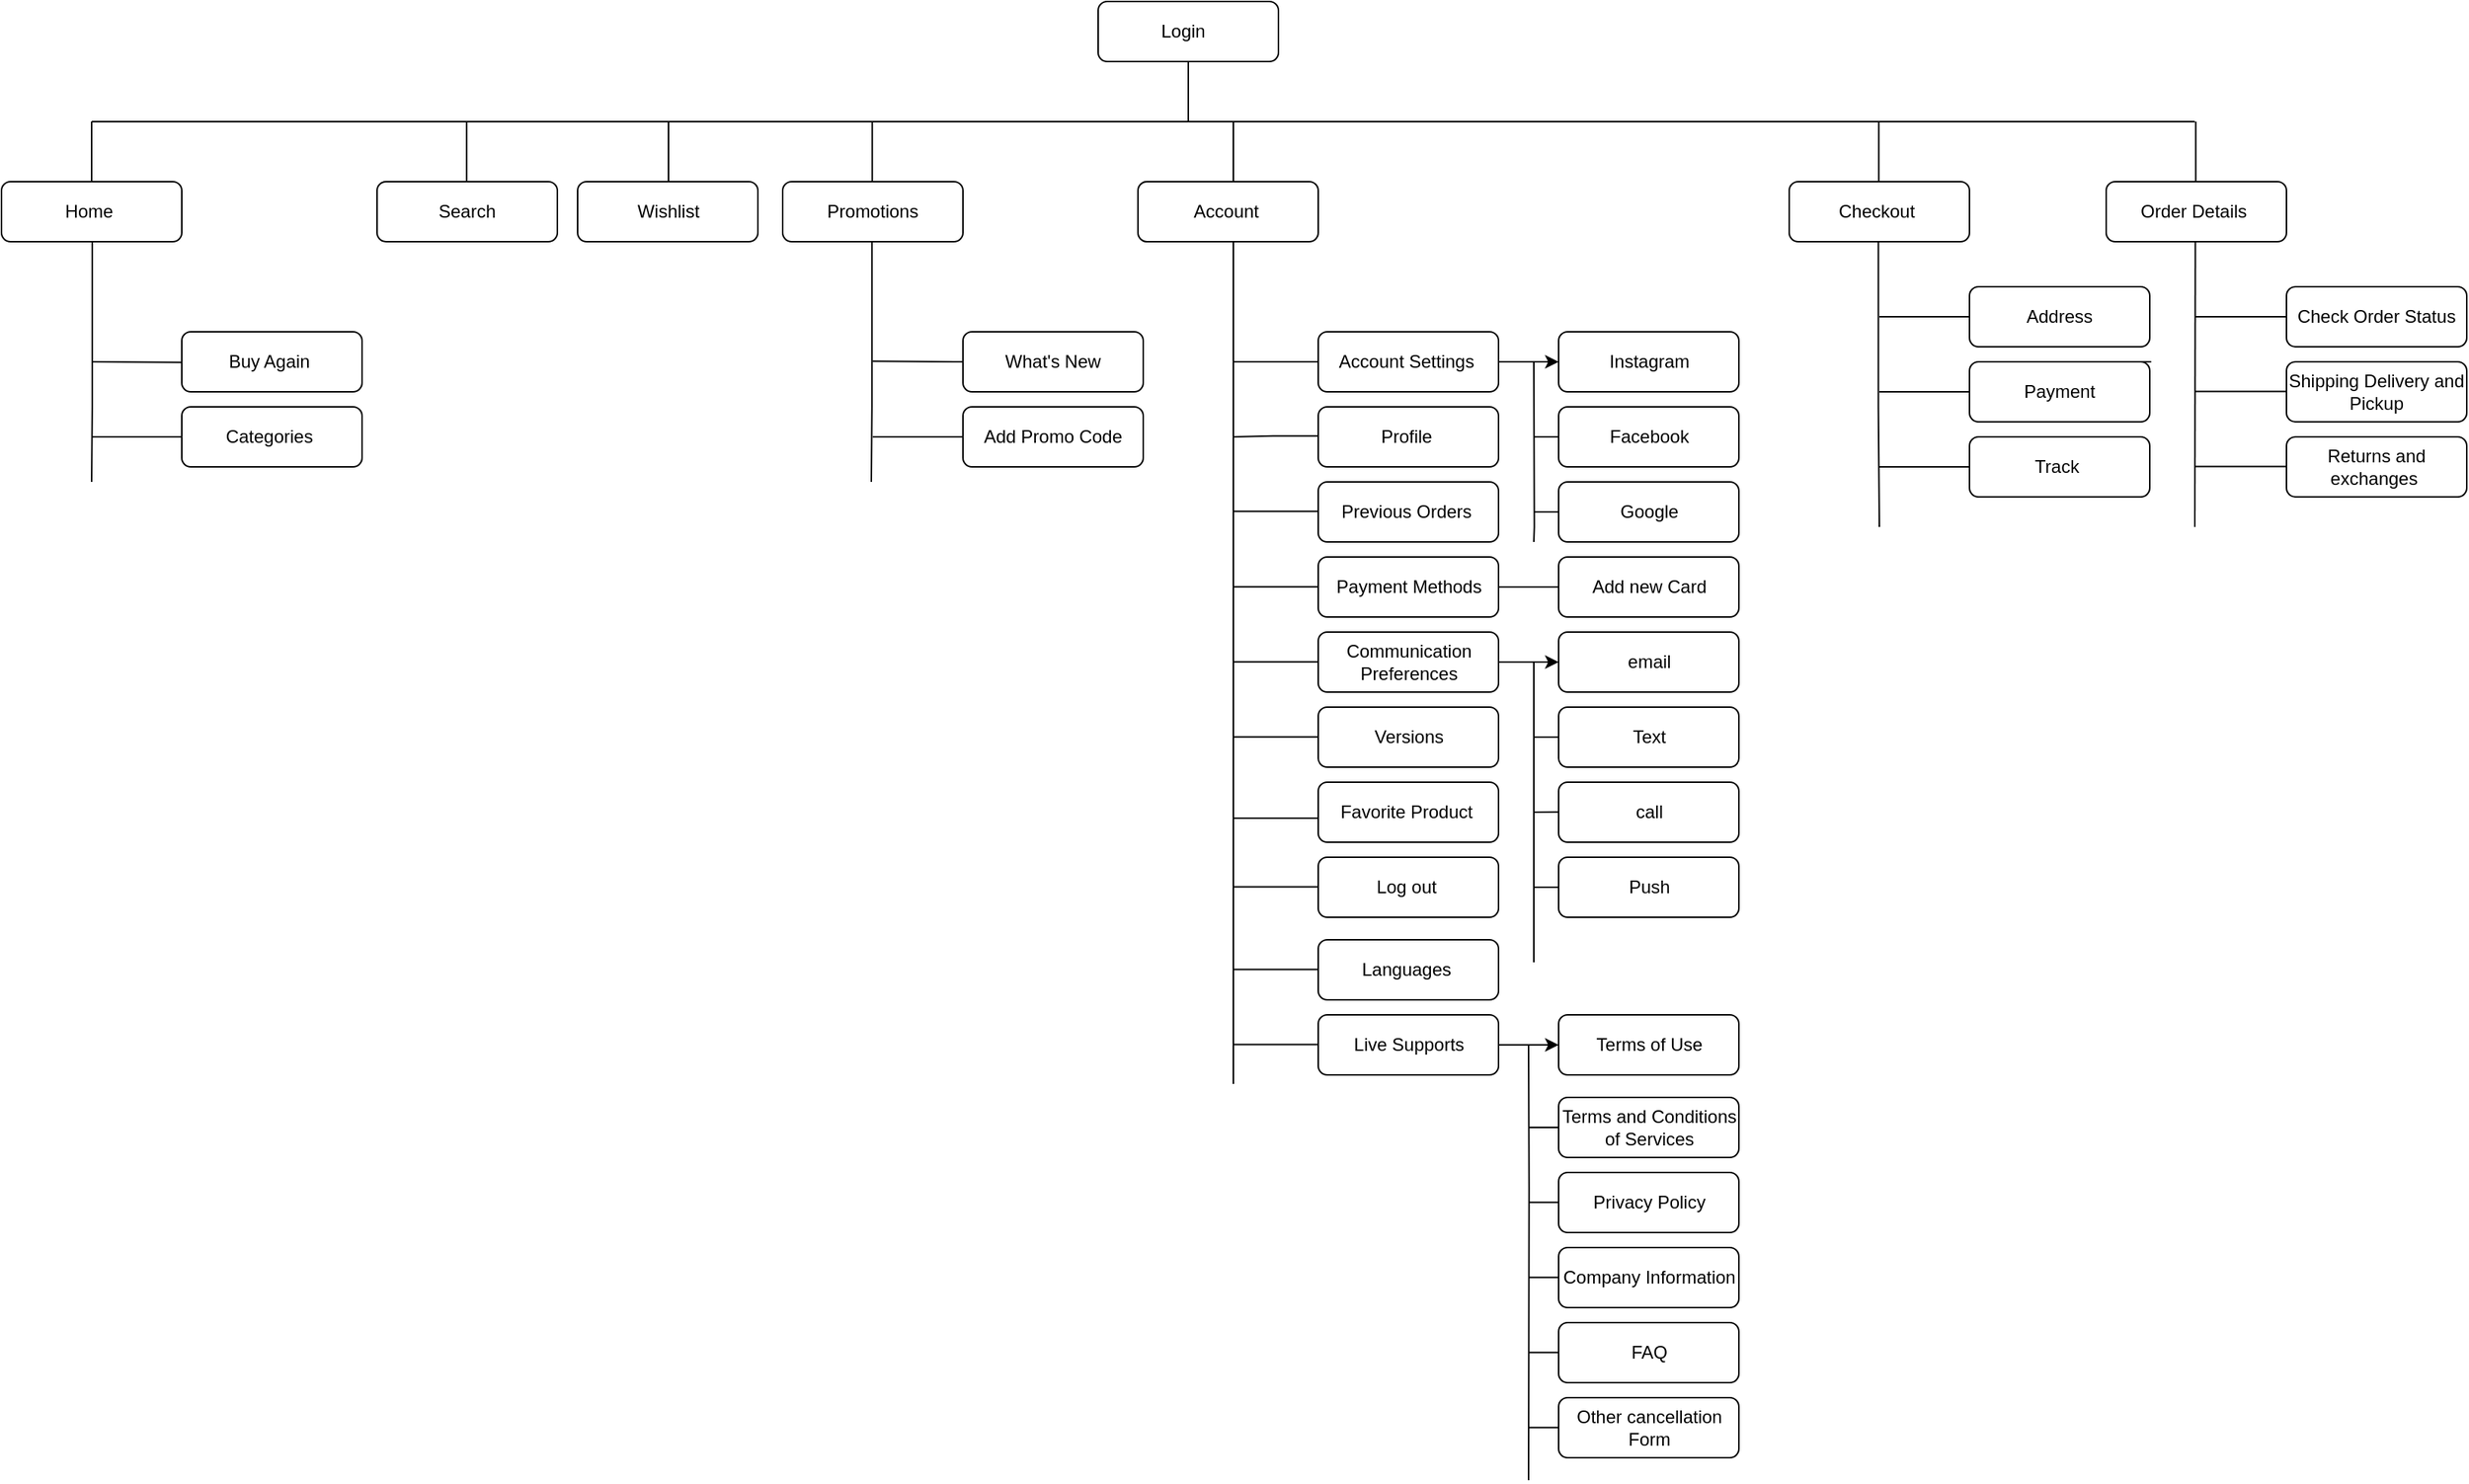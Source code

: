<mxfile version="20.5.1" type="github"><diagram id="C5RBs43oDa-KdzZeNtuy" name="Page-1"><mxGraphModel dx="2010" dy="736" grid="1" gridSize="10" guides="1" tooltips="1" connect="1" arrows="1" fold="1" page="1" pageScale="1" pageWidth="827" pageHeight="1169" math="0" shadow="0"><root><mxCell id="WIyWlLk6GJQsqaUBKTNV-0"/><mxCell id="WIyWlLk6GJQsqaUBKTNV-1" parent="WIyWlLk6GJQsqaUBKTNV-0"/><mxCell id="WIyWlLk6GJQsqaUBKTNV-3" value="Home&amp;nbsp;" style="rounded=1;whiteSpace=wrap;html=1;fontSize=12;glass=0;strokeWidth=1;shadow=0;" parent="WIyWlLk6GJQsqaUBKTNV-1" vertex="1"><mxGeometry x="-30" y="160" width="120" height="40" as="geometry"/></mxCell><mxCell id="WIyWlLk6GJQsqaUBKTNV-11" value="Wishlist" style="rounded=1;whiteSpace=wrap;html=1;fontSize=12;glass=0;strokeWidth=1;shadow=0;" parent="WIyWlLk6GJQsqaUBKTNV-1" vertex="1"><mxGeometry x="353.5" y="160" width="120" height="40" as="geometry"/></mxCell><mxCell id="eL3hsg2-j7hOsPrp1Hp8-0" value="Search" style="rounded=1;whiteSpace=wrap;html=1;fontSize=12;glass=0;strokeWidth=1;shadow=0;" parent="WIyWlLk6GJQsqaUBKTNV-1" vertex="1"><mxGeometry x="220" y="160" width="120" height="40" as="geometry"/></mxCell><mxCell id="eL3hsg2-j7hOsPrp1Hp8-1" value="Promotions" style="rounded=1;whiteSpace=wrap;html=1;fontSize=12;glass=0;strokeWidth=1;shadow=0;" parent="WIyWlLk6GJQsqaUBKTNV-1" vertex="1"><mxGeometry x="490" y="160" width="120" height="40" as="geometry"/></mxCell><mxCell id="eL3hsg2-j7hOsPrp1Hp8-2" value="Account&amp;nbsp;" style="rounded=1;whiteSpace=wrap;html=1;fontSize=12;glass=0;strokeWidth=1;shadow=0;" parent="WIyWlLk6GJQsqaUBKTNV-1" vertex="1"><mxGeometry x="726.5" y="160" width="120" height="40" as="geometry"/></mxCell><mxCell id="eL3hsg2-j7hOsPrp1Hp8-3" value="Favorite Product&amp;nbsp;" style="rounded=1;whiteSpace=wrap;html=1;fontSize=12;glass=0;strokeWidth=1;shadow=0;" parent="WIyWlLk6GJQsqaUBKTNV-1" vertex="1"><mxGeometry x="846.5" y="560" width="120" height="40" as="geometry"/></mxCell><mxCell id="eL3hsg2-j7hOsPrp1Hp8-4" value="Previous Orders&amp;nbsp;" style="rounded=1;whiteSpace=wrap;html=1;fontSize=12;glass=0;strokeWidth=1;shadow=0;" parent="WIyWlLk6GJQsqaUBKTNV-1" vertex="1"><mxGeometry x="846.5" y="360" width="120" height="40" as="geometry"/></mxCell><mxCell id="eL3hsg2-j7hOsPrp1Hp8-6" value="Payment Methods" style="rounded=1;whiteSpace=wrap;html=1;fontSize=12;glass=0;strokeWidth=1;shadow=0;" parent="WIyWlLk6GJQsqaUBKTNV-1" vertex="1"><mxGeometry x="846.5" y="410" width="120" height="40" as="geometry"/></mxCell><mxCell id="eL3hsg2-j7hOsPrp1Hp8-60" style="edgeStyle=orthogonalEdgeStyle;rounded=0;orthogonalLoop=1;jettySize=auto;html=1;exitX=1;exitY=0.5;exitDx=0;exitDy=0;" parent="WIyWlLk6GJQsqaUBKTNV-1" source="eL3hsg2-j7hOsPrp1Hp8-7" target="eL3hsg2-j7hOsPrp1Hp8-24" edge="1"><mxGeometry relative="1" as="geometry"/></mxCell><mxCell id="eL3hsg2-j7hOsPrp1Hp8-7" value="Communication Preferences" style="rounded=1;whiteSpace=wrap;html=1;fontSize=12;glass=0;strokeWidth=1;shadow=0;" parent="WIyWlLk6GJQsqaUBKTNV-1" vertex="1"><mxGeometry x="846.5" y="460" width="120" height="40" as="geometry"/></mxCell><mxCell id="eL3hsg2-j7hOsPrp1Hp8-70" style="edgeStyle=orthogonalEdgeStyle;rounded=0;orthogonalLoop=1;jettySize=auto;html=1;exitX=1;exitY=0.5;exitDx=0;exitDy=0;entryX=0;entryY=0.5;entryDx=0;entryDy=0;" parent="WIyWlLk6GJQsqaUBKTNV-1" source="eL3hsg2-j7hOsPrp1Hp8-8" target="eL3hsg2-j7hOsPrp1Hp8-25" edge="1"><mxGeometry relative="1" as="geometry"/></mxCell><mxCell id="eL3hsg2-j7hOsPrp1Hp8-8" value="Account Settings&amp;nbsp;" style="rounded=1;whiteSpace=wrap;html=1;fontSize=12;glass=0;strokeWidth=1;shadow=0;" parent="WIyWlLk6GJQsqaUBKTNV-1" vertex="1"><mxGeometry x="846.5" y="260" width="120" height="40" as="geometry"/></mxCell><mxCell id="eL3hsg2-j7hOsPrp1Hp8-91" style="edgeStyle=none;rounded=0;orthogonalLoop=1;jettySize=auto;html=1;exitX=1;exitY=0.5;exitDx=0;exitDy=0;entryX=0;entryY=0.5;entryDx=0;entryDy=0;" parent="WIyWlLk6GJQsqaUBKTNV-1" source="eL3hsg2-j7hOsPrp1Hp8-9" target="eL3hsg2-j7hOsPrp1Hp8-28" edge="1"><mxGeometry relative="1" as="geometry"/></mxCell><mxCell id="eL3hsg2-j7hOsPrp1Hp8-9" value="Live Supports" style="rounded=1;whiteSpace=wrap;html=1;fontSize=12;glass=0;strokeWidth=1;shadow=0;" parent="WIyWlLk6GJQsqaUBKTNV-1" vertex="1"><mxGeometry x="846.5" y="715" width="120" height="40" as="geometry"/></mxCell><mxCell id="eL3hsg2-j7hOsPrp1Hp8-10" value="Log out&amp;nbsp;" style="rounded=1;whiteSpace=wrap;html=1;fontSize=12;glass=0;strokeWidth=1;shadow=0;" parent="WIyWlLk6GJQsqaUBKTNV-1" vertex="1"><mxGeometry x="846.5" y="610" width="120" height="40" as="geometry"/></mxCell><mxCell id="eL3hsg2-j7hOsPrp1Hp8-11" value="Languages&amp;nbsp;" style="rounded=1;whiteSpace=wrap;html=1;fontSize=12;glass=0;strokeWidth=1;shadow=0;" parent="WIyWlLk6GJQsqaUBKTNV-1" vertex="1"><mxGeometry x="846.5" y="665" width="120" height="40" as="geometry"/></mxCell><mxCell id="eL3hsg2-j7hOsPrp1Hp8-12" value="Versions" style="rounded=1;whiteSpace=wrap;html=1;fontSize=12;glass=0;strokeWidth=1;shadow=0;" parent="WIyWlLk6GJQsqaUBKTNV-1" vertex="1"><mxGeometry x="846.5" y="510" width="120" height="40" as="geometry"/></mxCell><mxCell id="eL3hsg2-j7hOsPrp1Hp8-13" value="What's New" style="rounded=1;whiteSpace=wrap;html=1;fontSize=12;glass=0;strokeWidth=1;shadow=0;" parent="WIyWlLk6GJQsqaUBKTNV-1" vertex="1"><mxGeometry x="610" y="260" width="120" height="40" as="geometry"/></mxCell><mxCell id="eL3hsg2-j7hOsPrp1Hp8-14" value="Add Promo Code" style="rounded=1;whiteSpace=wrap;html=1;fontSize=12;glass=0;strokeWidth=1;shadow=0;" parent="WIyWlLk6GJQsqaUBKTNV-1" vertex="1"><mxGeometry x="610" y="310" width="120" height="40" as="geometry"/></mxCell><mxCell id="eL3hsg2-j7hOsPrp1Hp8-16" value="Buy Again&amp;nbsp;" style="rounded=1;whiteSpace=wrap;html=1;fontSize=12;glass=0;strokeWidth=1;shadow=0;" parent="WIyWlLk6GJQsqaUBKTNV-1" vertex="1"><mxGeometry x="90" y="260" width="120" height="40" as="geometry"/></mxCell><mxCell id="eL3hsg2-j7hOsPrp1Hp8-17" value="Categories&amp;nbsp;" style="rounded=1;whiteSpace=wrap;html=1;fontSize=12;glass=0;strokeWidth=1;shadow=0;" parent="WIyWlLk6GJQsqaUBKTNV-1" vertex="1"><mxGeometry x="90" y="310" width="120" height="40" as="geometry"/></mxCell><mxCell id="eL3hsg2-j7hOsPrp1Hp8-18" value="Profile&amp;nbsp;" style="rounded=1;whiteSpace=wrap;html=1;fontSize=12;glass=0;strokeWidth=1;shadow=0;" parent="WIyWlLk6GJQsqaUBKTNV-1" vertex="1"><mxGeometry x="846.5" y="310" width="120" height="40" as="geometry"/></mxCell><mxCell id="eL3hsg2-j7hOsPrp1Hp8-19" value="Add new Card" style="rounded=1;whiteSpace=wrap;html=1;fontSize=12;glass=0;strokeWidth=1;shadow=0;" parent="WIyWlLk6GJQsqaUBKTNV-1" vertex="1"><mxGeometry x="1006.5" y="410" width="120" height="40" as="geometry"/></mxCell><mxCell id="eL3hsg2-j7hOsPrp1Hp8-20" value="Push" style="rounded=1;whiteSpace=wrap;html=1;fontSize=12;glass=0;strokeWidth=1;shadow=0;" parent="WIyWlLk6GJQsqaUBKTNV-1" vertex="1"><mxGeometry x="1006.5" y="610" width="120" height="40" as="geometry"/></mxCell><mxCell id="eL3hsg2-j7hOsPrp1Hp8-22" value="call" style="rounded=1;whiteSpace=wrap;html=1;fontSize=12;glass=0;strokeWidth=1;shadow=0;" parent="WIyWlLk6GJQsqaUBKTNV-1" vertex="1"><mxGeometry x="1006.5" y="560" width="120" height="40" as="geometry"/></mxCell><mxCell id="eL3hsg2-j7hOsPrp1Hp8-23" value="Text" style="rounded=1;whiteSpace=wrap;html=1;fontSize=12;glass=0;strokeWidth=1;shadow=0;" parent="WIyWlLk6GJQsqaUBKTNV-1" vertex="1"><mxGeometry x="1006.5" y="510" width="120" height="40" as="geometry"/></mxCell><mxCell id="eL3hsg2-j7hOsPrp1Hp8-24" value="email" style="rounded=1;whiteSpace=wrap;html=1;fontSize=12;glass=0;strokeWidth=1;shadow=0;" parent="WIyWlLk6GJQsqaUBKTNV-1" vertex="1"><mxGeometry x="1006.5" y="460" width="120" height="40" as="geometry"/></mxCell><mxCell id="eL3hsg2-j7hOsPrp1Hp8-25" value="Instagram" style="rounded=1;whiteSpace=wrap;html=1;fontSize=12;glass=0;strokeWidth=1;shadow=0;" parent="WIyWlLk6GJQsqaUBKTNV-1" vertex="1"><mxGeometry x="1006.5" y="260" width="120" height="40" as="geometry"/></mxCell><mxCell id="eL3hsg2-j7hOsPrp1Hp8-26" value="Google" style="rounded=1;whiteSpace=wrap;html=1;fontSize=12;glass=0;strokeWidth=1;shadow=0;" parent="WIyWlLk6GJQsqaUBKTNV-1" vertex="1"><mxGeometry x="1006.5" y="360" width="120" height="40" as="geometry"/></mxCell><mxCell id="eL3hsg2-j7hOsPrp1Hp8-27" value="Facebook" style="rounded=1;whiteSpace=wrap;html=1;fontSize=12;glass=0;strokeWidth=1;shadow=0;" parent="WIyWlLk6GJQsqaUBKTNV-1" vertex="1"><mxGeometry x="1006.5" y="310" width="120" height="40" as="geometry"/></mxCell><mxCell id="eL3hsg2-j7hOsPrp1Hp8-28" value="Terms of Use" style="rounded=1;whiteSpace=wrap;html=1;fontSize=12;glass=0;strokeWidth=1;shadow=0;" parent="WIyWlLk6GJQsqaUBKTNV-1" vertex="1"><mxGeometry x="1006.5" y="715" width="120" height="40" as="geometry"/></mxCell><mxCell id="eL3hsg2-j7hOsPrp1Hp8-29" value="Address" style="rounded=1;whiteSpace=wrap;html=1;fontSize=12;glass=0;strokeWidth=1;shadow=0;" parent="WIyWlLk6GJQsqaUBKTNV-1" vertex="1"><mxGeometry x="1280" y="230" width="120" height="40" as="geometry"/></mxCell><mxCell id="eL3hsg2-j7hOsPrp1Hp8-30" value="Checkout&amp;nbsp;" style="rounded=1;whiteSpace=wrap;html=1;fontSize=12;glass=0;strokeWidth=1;shadow=0;" parent="WIyWlLk6GJQsqaUBKTNV-1" vertex="1"><mxGeometry x="1160" y="160" width="120" height="40" as="geometry"/></mxCell><mxCell id="eL3hsg2-j7hOsPrp1Hp8-31" value="Other cancellation Form" style="rounded=1;whiteSpace=wrap;html=1;fontSize=12;glass=0;strokeWidth=1;shadow=0;" parent="WIyWlLk6GJQsqaUBKTNV-1" vertex="1"><mxGeometry x="1006.5" y="970" width="120" height="40" as="geometry"/></mxCell><mxCell id="eL3hsg2-j7hOsPrp1Hp8-32" value="Privacy Policy" style="rounded=1;whiteSpace=wrap;html=1;fontSize=12;glass=0;strokeWidth=1;shadow=0;" parent="WIyWlLk6GJQsqaUBKTNV-1" vertex="1"><mxGeometry x="1006.5" y="820" width="120" height="40" as="geometry"/></mxCell><mxCell id="eL3hsg2-j7hOsPrp1Hp8-33" value="Terms and Conditions of Services" style="rounded=1;whiteSpace=wrap;html=1;fontSize=12;glass=0;strokeWidth=1;shadow=0;" parent="WIyWlLk6GJQsqaUBKTNV-1" vertex="1"><mxGeometry x="1006.5" y="770" width="120" height="40" as="geometry"/></mxCell><mxCell id="eL3hsg2-j7hOsPrp1Hp8-34" value="FAQ" style="rounded=1;whiteSpace=wrap;html=1;fontSize=12;glass=0;strokeWidth=1;shadow=0;" parent="WIyWlLk6GJQsqaUBKTNV-1" vertex="1"><mxGeometry x="1006.5" y="920" width="120" height="40" as="geometry"/></mxCell><mxCell id="eL3hsg2-j7hOsPrp1Hp8-35" value="Company Information" style="rounded=1;whiteSpace=wrap;html=1;fontSize=12;glass=0;strokeWidth=1;shadow=0;" parent="WIyWlLk6GJQsqaUBKTNV-1" vertex="1"><mxGeometry x="1006.5" y="870" width="120" height="40" as="geometry"/></mxCell><mxCell id="eL3hsg2-j7hOsPrp1Hp8-36" value="Payment" style="rounded=1;whiteSpace=wrap;html=1;fontSize=12;glass=0;strokeWidth=1;shadow=0;" parent="WIyWlLk6GJQsqaUBKTNV-1" vertex="1"><mxGeometry x="1280" y="280" width="120" height="40" as="geometry"/></mxCell><mxCell id="eL3hsg2-j7hOsPrp1Hp8-37" value="Track&amp;nbsp;" style="rounded=1;whiteSpace=wrap;html=1;fontSize=12;glass=0;strokeWidth=1;shadow=0;" parent="WIyWlLk6GJQsqaUBKTNV-1" vertex="1"><mxGeometry x="1280" y="330" width="120" height="40" as="geometry"/></mxCell><mxCell id="eL3hsg2-j7hOsPrp1Hp8-38" value="Order Details&amp;nbsp;" style="rounded=1;whiteSpace=wrap;html=1;fontSize=12;glass=0;strokeWidth=1;shadow=0;" parent="WIyWlLk6GJQsqaUBKTNV-1" vertex="1"><mxGeometry x="1371" y="160" width="120" height="40" as="geometry"/></mxCell><mxCell id="eL3hsg2-j7hOsPrp1Hp8-39" value="Check Order Status" style="rounded=1;whiteSpace=wrap;html=1;fontSize=12;glass=0;strokeWidth=1;shadow=0;" parent="WIyWlLk6GJQsqaUBKTNV-1" vertex="1"><mxGeometry x="1491" y="230" width="120" height="40" as="geometry"/></mxCell><mxCell id="eL3hsg2-j7hOsPrp1Hp8-40" value="Shipping Delivery and Pickup" style="rounded=1;whiteSpace=wrap;html=1;fontSize=12;glass=0;strokeWidth=1;shadow=0;" parent="WIyWlLk6GJQsqaUBKTNV-1" vertex="1"><mxGeometry x="1491" y="280" width="120" height="40" as="geometry"/></mxCell><mxCell id="eL3hsg2-j7hOsPrp1Hp8-41" value="Returns and exchanges&amp;nbsp;" style="rounded=1;whiteSpace=wrap;html=1;fontSize=12;glass=0;strokeWidth=1;shadow=0;" parent="WIyWlLk6GJQsqaUBKTNV-1" vertex="1"><mxGeometry x="1491" y="330" width="120" height="40" as="geometry"/></mxCell><mxCell id="eL3hsg2-j7hOsPrp1Hp8-42" value="" style="endArrow=none;html=1;rounded=0;" parent="WIyWlLk6GJQsqaUBKTNV-1" edge="1"><mxGeometry width="50" height="50" relative="1" as="geometry"><mxPoint x="1430" y="390" as="sourcePoint"/><mxPoint x="1430.33" y="200" as="targetPoint"/></mxGeometry></mxCell><mxCell id="eL3hsg2-j7hOsPrp1Hp8-48" value="" style="endArrow=none;html=1;rounded=0;" parent="WIyWlLk6GJQsqaUBKTNV-1" edge="1"><mxGeometry width="50" height="50" relative="1" as="geometry"><mxPoint x="1220" y="390" as="sourcePoint"/><mxPoint x="1219.33" y="200" as="targetPoint"/><Array as="points"><mxPoint x="1219.33" y="310"/></Array></mxGeometry></mxCell><mxCell id="eL3hsg2-j7hOsPrp1Hp8-49" value="" style="endArrow=none;html=1;rounded=0;exitX=0;exitY=0.5;exitDx=0;exitDy=0;" parent="WIyWlLk6GJQsqaUBKTNV-1" source="eL3hsg2-j7hOsPrp1Hp8-29" edge="1"><mxGeometry width="50" height="50" relative="1" as="geometry"><mxPoint x="1200" y="420" as="sourcePoint"/><mxPoint x="1220" y="250" as="targetPoint"/><Array as="points"><mxPoint x="1250" y="250"/></Array></mxGeometry></mxCell><mxCell id="eL3hsg2-j7hOsPrp1Hp8-50" value="" style="endArrow=none;html=1;rounded=0;exitX=0;exitY=0.5;exitDx=0;exitDy=0;" parent="WIyWlLk6GJQsqaUBKTNV-1" source="eL3hsg2-j7hOsPrp1Hp8-36" edge="1"><mxGeometry width="50" height="50" relative="1" as="geometry"><mxPoint x="1290" y="260" as="sourcePoint"/><mxPoint x="1220" y="300" as="targetPoint"/><Array as="points"/></mxGeometry></mxCell><mxCell id="eL3hsg2-j7hOsPrp1Hp8-51" value="" style="endArrow=none;html=1;rounded=0;exitX=0;exitY=0.5;exitDx=0;exitDy=0;" parent="WIyWlLk6GJQsqaUBKTNV-1" source="eL3hsg2-j7hOsPrp1Hp8-37" edge="1"><mxGeometry width="50" height="50" relative="1" as="geometry"><mxPoint x="1290" y="310" as="sourcePoint"/><mxPoint x="1220" y="350" as="targetPoint"/><Array as="points"/></mxGeometry></mxCell><mxCell id="eL3hsg2-j7hOsPrp1Hp8-52" value="" style="endArrow=none;html=1;rounded=0;entryX=0;entryY=0.5;entryDx=0;entryDy=0;" parent="WIyWlLk6GJQsqaUBKTNV-1" target="eL3hsg2-j7hOsPrp1Hp8-39" edge="1"><mxGeometry width="50" height="50" relative="1" as="geometry"><mxPoint x="1430" y="250" as="sourcePoint"/><mxPoint x="1230" y="260" as="targetPoint"/><Array as="points"/></mxGeometry></mxCell><mxCell id="eL3hsg2-j7hOsPrp1Hp8-53" value="" style="endArrow=none;html=1;rounded=0;entryX=0;entryY=0.5;entryDx=0;entryDy=0;" parent="WIyWlLk6GJQsqaUBKTNV-1" edge="1"><mxGeometry width="50" height="50" relative="1" as="geometry"><mxPoint x="1430" y="299.76" as="sourcePoint"/><mxPoint x="1491" y="299.76" as="targetPoint"/><Array as="points"/></mxGeometry></mxCell><mxCell id="eL3hsg2-j7hOsPrp1Hp8-54" value="" style="endArrow=none;html=1;rounded=0;entryX=0;entryY=0.5;entryDx=0;entryDy=0;" parent="WIyWlLk6GJQsqaUBKTNV-1" edge="1"><mxGeometry width="50" height="50" relative="1" as="geometry"><mxPoint x="1430" y="349.76" as="sourcePoint"/><mxPoint x="1491" y="349.76" as="targetPoint"/><Array as="points"/></mxGeometry></mxCell><mxCell id="eL3hsg2-j7hOsPrp1Hp8-56" value="" style="endArrow=none;html=1;rounded=0;entryX=0;entryY=0.5;entryDx=0;entryDy=0;" parent="WIyWlLk6GJQsqaUBKTNV-1" edge="1"><mxGeometry width="50" height="50" relative="1" as="geometry"><mxPoint x="1330" y="270" as="sourcePoint"/><mxPoint x="1391" y="270" as="targetPoint"/><Array as="points"/></mxGeometry></mxCell><mxCell id="eL3hsg2-j7hOsPrp1Hp8-57" value="" style="endArrow=none;html=1;rounded=0;entryX=0;entryY=0.5;entryDx=0;entryDy=0;" parent="WIyWlLk6GJQsqaUBKTNV-1" edge="1"><mxGeometry width="50" height="50" relative="1" as="geometry"><mxPoint x="1340" y="280" as="sourcePoint"/><mxPoint x="1401" y="280" as="targetPoint"/><Array as="points"/></mxGeometry></mxCell><mxCell id="eL3hsg2-j7hOsPrp1Hp8-58" value="" style="endArrow=none;html=1;rounded=0;exitX=1;exitY=0.5;exitDx=0;exitDy=0;" parent="WIyWlLk6GJQsqaUBKTNV-1" source="eL3hsg2-j7hOsPrp1Hp8-6" edge="1"><mxGeometry width="50" height="50" relative="1" as="geometry"><mxPoint x="1436.5" y="310" as="sourcePoint"/><mxPoint x="1006.5" y="430" as="targetPoint"/><Array as="points"/></mxGeometry></mxCell><mxCell id="eL3hsg2-j7hOsPrp1Hp8-59" value="" style="endArrow=none;html=1;rounded=0;" parent="WIyWlLk6GJQsqaUBKTNV-1" edge="1"><mxGeometry width="50" height="50" relative="1" as="geometry"><mxPoint x="990" y="680" as="sourcePoint"/><mxPoint x="990" y="480" as="targetPoint"/><Array as="points"/></mxGeometry></mxCell><mxCell id="eL3hsg2-j7hOsPrp1Hp8-61" value="" style="endArrow=none;html=1;rounded=0;entryX=0;entryY=0.5;entryDx=0;entryDy=0;" parent="WIyWlLk6GJQsqaUBKTNV-1" target="eL3hsg2-j7hOsPrp1Hp8-23" edge="1"><mxGeometry width="50" height="50" relative="1" as="geometry"><mxPoint x="990" y="530" as="sourcePoint"/><mxPoint x="1036.5" y="490" as="targetPoint"/></mxGeometry></mxCell><mxCell id="eL3hsg2-j7hOsPrp1Hp8-62" value="" style="endArrow=none;html=1;rounded=0;entryX=0;entryY=0.5;entryDx=0;entryDy=0;" parent="WIyWlLk6GJQsqaUBKTNV-1" edge="1"><mxGeometry width="50" height="50" relative="1" as="geometry"><mxPoint x="990" y="580" as="sourcePoint"/><mxPoint x="1006.5" y="579.84" as="targetPoint"/></mxGeometry></mxCell><mxCell id="eL3hsg2-j7hOsPrp1Hp8-63" value="" style="endArrow=none;html=1;rounded=0;entryX=0;entryY=0.5;entryDx=0;entryDy=0;" parent="WIyWlLk6GJQsqaUBKTNV-1" edge="1"><mxGeometry width="50" height="50" relative="1" as="geometry"><mxPoint x="990" y="630" as="sourcePoint"/><mxPoint x="1006.5" y="630" as="targetPoint"/></mxGeometry></mxCell><mxCell id="eL3hsg2-j7hOsPrp1Hp8-73" value="" style="endArrow=none;html=1;rounded=0;" parent="WIyWlLk6GJQsqaUBKTNV-1" edge="1"><mxGeometry width="50" height="50" relative="1" as="geometry"><mxPoint x="986.5" y="1025" as="sourcePoint"/><mxPoint x="986.5" y="735" as="targetPoint"/><Array as="points"><mxPoint x="986.83" y="830"/></Array></mxGeometry></mxCell><mxCell id="eL3hsg2-j7hOsPrp1Hp8-83" value="" style="endArrow=none;html=1;rounded=0;exitX=0;exitY=0.5;exitDx=0;exitDy=0;" parent="WIyWlLk6GJQsqaUBKTNV-1" source="eL3hsg2-j7hOsPrp1Hp8-33" edge="1"><mxGeometry width="50" height="50" relative="1" as="geometry"><mxPoint x="1006.5" y="789.5" as="sourcePoint"/><mxPoint x="986.5" y="790" as="targetPoint"/></mxGeometry></mxCell><mxCell id="eL3hsg2-j7hOsPrp1Hp8-87" value="" style="endArrow=none;html=1;rounded=0;exitX=0;exitY=0.5;exitDx=0;exitDy=0;" parent="WIyWlLk6GJQsqaUBKTNV-1" edge="1"><mxGeometry width="50" height="50" relative="1" as="geometry"><mxPoint x="846.5" y="280" as="sourcePoint"/><mxPoint x="790" y="280" as="targetPoint"/><Array as="points"><mxPoint x="816.5" y="280"/></Array></mxGeometry></mxCell><mxCell id="eL3hsg2-j7hOsPrp1Hp8-88" value="" style="endArrow=none;html=1;rounded=0;" parent="WIyWlLk6GJQsqaUBKTNV-1" edge="1"><mxGeometry width="50" height="50" relative="1" as="geometry"><mxPoint x="990" y="400" as="sourcePoint"/><mxPoint x="990" y="280" as="targetPoint"/><Array as="points"><mxPoint x="990.33" y="390"/></Array></mxGeometry></mxCell><mxCell id="eL3hsg2-j7hOsPrp1Hp8-89" value="" style="endArrow=none;html=1;rounded=0;entryX=0;entryY=0.5;entryDx=0;entryDy=0;" parent="WIyWlLk6GJQsqaUBKTNV-1" target="eL3hsg2-j7hOsPrp1Hp8-26" edge="1"><mxGeometry width="50" height="50" relative="1" as="geometry"><mxPoint x="990" y="380" as="sourcePoint"/><mxPoint x="1000" y="380" as="targetPoint"/></mxGeometry></mxCell><mxCell id="eL3hsg2-j7hOsPrp1Hp8-90" value="" style="endArrow=none;html=1;rounded=0;exitX=0;exitY=0.5;exitDx=0;exitDy=0;" parent="WIyWlLk6GJQsqaUBKTNV-1" source="eL3hsg2-j7hOsPrp1Hp8-27" edge="1"><mxGeometry width="50" height="50" relative="1" as="geometry"><mxPoint x="1000" y="390" as="sourcePoint"/><mxPoint x="990" y="330" as="targetPoint"/></mxGeometry></mxCell><mxCell id="eL3hsg2-j7hOsPrp1Hp8-92" value="" style="endArrow=none;html=1;rounded=0;exitX=0;exitY=0.5;exitDx=0;exitDy=0;" parent="WIyWlLk6GJQsqaUBKTNV-1" edge="1"><mxGeometry width="50" height="50" relative="1" as="geometry"><mxPoint x="1006.5" y="839.82" as="sourcePoint"/><mxPoint x="986.5" y="839.82" as="targetPoint"/></mxGeometry></mxCell><mxCell id="eL3hsg2-j7hOsPrp1Hp8-93" value="" style="endArrow=none;html=1;rounded=0;exitX=0;exitY=0.5;exitDx=0;exitDy=0;" parent="WIyWlLk6GJQsqaUBKTNV-1" edge="1"><mxGeometry width="50" height="50" relative="1" as="geometry"><mxPoint x="1006.5" y="889.82" as="sourcePoint"/><mxPoint x="986.5" y="889.82" as="targetPoint"/></mxGeometry></mxCell><mxCell id="eL3hsg2-j7hOsPrp1Hp8-94" value="" style="endArrow=none;html=1;rounded=0;exitX=0;exitY=0.5;exitDx=0;exitDy=0;" parent="WIyWlLk6GJQsqaUBKTNV-1" edge="1"><mxGeometry width="50" height="50" relative="1" as="geometry"><mxPoint x="1006.5" y="939.82" as="sourcePoint"/><mxPoint x="986.5" y="939.82" as="targetPoint"/></mxGeometry></mxCell><mxCell id="eL3hsg2-j7hOsPrp1Hp8-95" value="" style="endArrow=none;html=1;rounded=0;exitX=0;exitY=0.5;exitDx=0;exitDy=0;" parent="WIyWlLk6GJQsqaUBKTNV-1" edge="1"><mxGeometry width="50" height="50" relative="1" as="geometry"><mxPoint x="1006.5" y="989.82" as="sourcePoint"/><mxPoint x="986.5" y="989.82" as="targetPoint"/></mxGeometry></mxCell><mxCell id="eL3hsg2-j7hOsPrp1Hp8-96" value="" style="endArrow=none;html=1;rounded=0;" parent="WIyWlLk6GJQsqaUBKTNV-1" edge="1"><mxGeometry width="50" height="50" relative="1" as="geometry"><mxPoint x="790" y="761" as="sourcePoint"/><mxPoint x="790" y="200" as="targetPoint"/><Array as="points"><mxPoint x="790" y="230"/></Array></mxGeometry></mxCell><mxCell id="eL3hsg2-j7hOsPrp1Hp8-97" value="" style="endArrow=none;html=1;rounded=0;exitX=0;exitY=0.5;exitDx=0;exitDy=0;" parent="WIyWlLk6GJQsqaUBKTNV-1" edge="1"><mxGeometry width="50" height="50" relative="1" as="geometry"><mxPoint x="846.5" y="329.43" as="sourcePoint"/><mxPoint x="790" y="330" as="targetPoint"/><Array as="points"><mxPoint x="816.5" y="329.43"/></Array></mxGeometry></mxCell><mxCell id="eL3hsg2-j7hOsPrp1Hp8-98" value="" style="endArrow=none;html=1;rounded=0;exitX=0;exitY=0.5;exitDx=0;exitDy=0;" parent="WIyWlLk6GJQsqaUBKTNV-1" edge="1"><mxGeometry width="50" height="50" relative="1" as="geometry"><mxPoint x="846.5" y="379.66" as="sourcePoint"/><mxPoint x="790" y="379.66" as="targetPoint"/><Array as="points"><mxPoint x="816.5" y="379.66"/></Array></mxGeometry></mxCell><mxCell id="eL3hsg2-j7hOsPrp1Hp8-99" value="" style="endArrow=none;html=1;rounded=0;exitX=0;exitY=0.5;exitDx=0;exitDy=0;" parent="WIyWlLk6GJQsqaUBKTNV-1" edge="1"><mxGeometry width="50" height="50" relative="1" as="geometry"><mxPoint x="846.5" y="429.83" as="sourcePoint"/><mxPoint x="790" y="429.83" as="targetPoint"/><Array as="points"><mxPoint x="816.5" y="429.83"/></Array></mxGeometry></mxCell><mxCell id="eL3hsg2-j7hOsPrp1Hp8-100" value="" style="endArrow=none;html=1;rounded=0;exitX=0;exitY=0.5;exitDx=0;exitDy=0;" parent="WIyWlLk6GJQsqaUBKTNV-1" edge="1"><mxGeometry width="50" height="50" relative="1" as="geometry"><mxPoint x="846.5" y="479.83" as="sourcePoint"/><mxPoint x="790" y="479.83" as="targetPoint"/><Array as="points"><mxPoint x="816.5" y="479.83"/></Array></mxGeometry></mxCell><mxCell id="eL3hsg2-j7hOsPrp1Hp8-101" value="" style="endArrow=none;html=1;rounded=0;exitX=0;exitY=0.5;exitDx=0;exitDy=0;" parent="WIyWlLk6GJQsqaUBKTNV-1" edge="1"><mxGeometry width="50" height="50" relative="1" as="geometry"><mxPoint x="846.5" y="529.83" as="sourcePoint"/><mxPoint x="790" y="529.83" as="targetPoint"/><Array as="points"><mxPoint x="816.5" y="529.83"/></Array></mxGeometry></mxCell><mxCell id="eL3hsg2-j7hOsPrp1Hp8-102" value="" style="endArrow=none;html=1;rounded=0;exitX=0;exitY=0.5;exitDx=0;exitDy=0;" parent="WIyWlLk6GJQsqaUBKTNV-1" edge="1"><mxGeometry width="50" height="50" relative="1" as="geometry"><mxPoint x="846.5" y="584" as="sourcePoint"/><mxPoint x="790" y="584" as="targetPoint"/><Array as="points"><mxPoint x="816.5" y="584"/></Array></mxGeometry></mxCell><mxCell id="eL3hsg2-j7hOsPrp1Hp8-104" value="" style="endArrow=none;html=1;rounded=0;exitX=0;exitY=0.5;exitDx=0;exitDy=0;" parent="WIyWlLk6GJQsqaUBKTNV-1" edge="1"><mxGeometry width="50" height="50" relative="1" as="geometry"><mxPoint x="846.5" y="629.7" as="sourcePoint"/><mxPoint x="790" y="629.7" as="targetPoint"/><Array as="points"><mxPoint x="816.5" y="629.7"/></Array></mxGeometry></mxCell><mxCell id="eL3hsg2-j7hOsPrp1Hp8-105" value="" style="endArrow=none;html=1;rounded=0;exitX=0;exitY=0.5;exitDx=0;exitDy=0;" parent="WIyWlLk6GJQsqaUBKTNV-1" edge="1"><mxGeometry width="50" height="50" relative="1" as="geometry"><mxPoint x="846.5" y="684.7" as="sourcePoint"/><mxPoint x="790" y="684.7" as="targetPoint"/><Array as="points"><mxPoint x="816.5" y="684.7"/></Array></mxGeometry></mxCell><mxCell id="eL3hsg2-j7hOsPrp1Hp8-106" value="" style="endArrow=none;html=1;rounded=0;exitX=0;exitY=0.5;exitDx=0;exitDy=0;" parent="WIyWlLk6GJQsqaUBKTNV-1" edge="1"><mxGeometry width="50" height="50" relative="1" as="geometry"><mxPoint x="846.5" y="734.7" as="sourcePoint"/><mxPoint x="790" y="734.7" as="targetPoint"/><Array as="points"><mxPoint x="816.5" y="734.7"/></Array></mxGeometry></mxCell><mxCell id="eL3hsg2-j7hOsPrp1Hp8-107" value="" style="endArrow=none;html=1;rounded=0;" parent="WIyWlLk6GJQsqaUBKTNV-1" edge="1"><mxGeometry width="50" height="50" relative="1" as="geometry"><mxPoint x="549" y="360" as="sourcePoint"/><mxPoint x="549.41" y="200" as="targetPoint"/><Array as="points"><mxPoint x="549.41" y="310"/></Array></mxGeometry></mxCell><mxCell id="eL3hsg2-j7hOsPrp1Hp8-108" value="" style="endArrow=none;html=1;rounded=0;exitX=0;exitY=0.5;exitDx=0;exitDy=0;" parent="WIyWlLk6GJQsqaUBKTNV-1" source="eL3hsg2-j7hOsPrp1Hp8-13" edge="1"><mxGeometry width="50" height="50" relative="1" as="geometry"><mxPoint x="756.5" y="279.63" as="sourcePoint"/><mxPoint x="610" y="280" as="targetPoint"/><Array as="points"><mxPoint x="550" y="279.63"/></Array></mxGeometry></mxCell><mxCell id="eL3hsg2-j7hOsPrp1Hp8-109" value="" style="endArrow=none;html=1;rounded=0;exitX=0;exitY=0.5;exitDx=0;exitDy=0;" parent="WIyWlLk6GJQsqaUBKTNV-1" edge="1"><mxGeometry width="50" height="50" relative="1" as="geometry"><mxPoint x="610" y="330" as="sourcePoint"/><mxPoint x="550" y="330" as="targetPoint"/><Array as="points"><mxPoint x="580" y="330"/></Array></mxGeometry></mxCell><mxCell id="eL3hsg2-j7hOsPrp1Hp8-110" value="" style="endArrow=none;html=1;rounded=0;" parent="WIyWlLk6GJQsqaUBKTNV-1" edge="1"><mxGeometry width="50" height="50" relative="1" as="geometry"><mxPoint x="30" y="360" as="sourcePoint"/><mxPoint x="30.41" y="200" as="targetPoint"/><Array as="points"><mxPoint x="30.41" y="310"/></Array></mxGeometry></mxCell><mxCell id="eL3hsg2-j7hOsPrp1Hp8-111" value="" style="endArrow=none;html=1;rounded=0;exitX=0;exitY=0.5;exitDx=0;exitDy=0;" parent="WIyWlLk6GJQsqaUBKTNV-1" edge="1"><mxGeometry width="50" height="50" relative="1" as="geometry"><mxPoint x="90" y="280.37" as="sourcePoint"/><mxPoint x="90" y="280.37" as="targetPoint"/><Array as="points"><mxPoint x="30" y="280"/></Array></mxGeometry></mxCell><mxCell id="eL3hsg2-j7hOsPrp1Hp8-112" value="" style="endArrow=none;html=1;rounded=0;exitX=0;exitY=0.5;exitDx=0;exitDy=0;" parent="WIyWlLk6GJQsqaUBKTNV-1" edge="1"><mxGeometry width="50" height="50" relative="1" as="geometry"><mxPoint x="90" y="330" as="sourcePoint"/><mxPoint x="30" y="330" as="targetPoint"/><Array as="points"><mxPoint x="60" y="330"/></Array></mxGeometry></mxCell><mxCell id="eL3hsg2-j7hOsPrp1Hp8-113" value="" style="endArrow=none;html=1;rounded=0;" parent="WIyWlLk6GJQsqaUBKTNV-1" edge="1"><mxGeometry width="50" height="50" relative="1" as="geometry"><mxPoint x="30" y="120" as="sourcePoint"/><mxPoint x="1430" y="120" as="targetPoint"/></mxGeometry></mxCell><mxCell id="eL3hsg2-j7hOsPrp1Hp8-114" value="" style="endArrow=none;html=1;rounded=0;exitX=0.5;exitY=0;exitDx=0;exitDy=0;" parent="WIyWlLk6GJQsqaUBKTNV-1" source="WIyWlLk6GJQsqaUBKTNV-3" edge="1"><mxGeometry width="50" height="50" relative="1" as="geometry"><mxPoint x="390" y="290" as="sourcePoint"/><mxPoint x="30" y="120" as="targetPoint"/></mxGeometry></mxCell><mxCell id="eL3hsg2-j7hOsPrp1Hp8-115" value="" style="endArrow=none;html=1;rounded=0;exitX=0.5;exitY=0;exitDx=0;exitDy=0;" parent="WIyWlLk6GJQsqaUBKTNV-1" edge="1"><mxGeometry width="50" height="50" relative="1" as="geometry"><mxPoint x="279.63" y="160" as="sourcePoint"/><mxPoint x="279.63" y="120" as="targetPoint"/></mxGeometry></mxCell><mxCell id="eL3hsg2-j7hOsPrp1Hp8-116" value="" style="endArrow=none;html=1;rounded=0;exitX=0.5;exitY=0;exitDx=0;exitDy=0;" parent="WIyWlLk6GJQsqaUBKTNV-1" edge="1"><mxGeometry width="50" height="50" relative="1" as="geometry"><mxPoint x="414.0" y="160" as="sourcePoint"/><mxPoint x="414.0" y="120" as="targetPoint"/></mxGeometry></mxCell><mxCell id="eL3hsg2-j7hOsPrp1Hp8-117" value="" style="endArrow=none;html=1;rounded=0;exitX=0.5;exitY=0;exitDx=0;exitDy=0;" parent="WIyWlLk6GJQsqaUBKTNV-1" edge="1"><mxGeometry width="50" height="50" relative="1" as="geometry"><mxPoint x="549.63" y="160" as="sourcePoint"/><mxPoint x="549.63" y="120" as="targetPoint"/></mxGeometry></mxCell><mxCell id="eL3hsg2-j7hOsPrp1Hp8-118" value="" style="endArrow=none;html=1;rounded=0;exitX=0.5;exitY=0;exitDx=0;exitDy=0;" parent="WIyWlLk6GJQsqaUBKTNV-1" edge="1"><mxGeometry width="50" height="50" relative="1" as="geometry"><mxPoint x="790.0" y="160" as="sourcePoint"/><mxPoint x="790.0" y="120" as="targetPoint"/></mxGeometry></mxCell><mxCell id="eL3hsg2-j7hOsPrp1Hp8-119" value="" style="endArrow=none;html=1;rounded=0;exitX=0.5;exitY=0;exitDx=0;exitDy=0;" parent="WIyWlLk6GJQsqaUBKTNV-1" edge="1"><mxGeometry width="50" height="50" relative="1" as="geometry"><mxPoint x="1219.63" y="160" as="sourcePoint"/><mxPoint x="1219.63" y="120" as="targetPoint"/></mxGeometry></mxCell><mxCell id="eL3hsg2-j7hOsPrp1Hp8-120" value="" style="endArrow=none;html=1;rounded=0;exitX=0.5;exitY=0;exitDx=0;exitDy=0;" parent="WIyWlLk6GJQsqaUBKTNV-1" edge="1"><mxGeometry width="50" height="50" relative="1" as="geometry"><mxPoint x="1430.63" y="160" as="sourcePoint"/><mxPoint x="1430.63" y="120" as="targetPoint"/></mxGeometry></mxCell><mxCell id="eL3hsg2-j7hOsPrp1Hp8-121" value="" style="endArrow=none;html=1;rounded=0;exitX=0.5;exitY=0;exitDx=0;exitDy=0;" parent="WIyWlLk6GJQsqaUBKTNV-1" edge="1"><mxGeometry width="50" height="50" relative="1" as="geometry"><mxPoint x="760" y="120" as="sourcePoint"/><mxPoint x="760" y="80" as="targetPoint"/></mxGeometry></mxCell><mxCell id="eL3hsg2-j7hOsPrp1Hp8-122" value="Login&amp;nbsp;&amp;nbsp;" style="rounded=1;whiteSpace=wrap;html=1;fontSize=12;glass=0;strokeWidth=1;shadow=0;" parent="WIyWlLk6GJQsqaUBKTNV-1" vertex="1"><mxGeometry x="700" y="40" width="120" height="40" as="geometry"/></mxCell></root></mxGraphModel></diagram></mxfile>